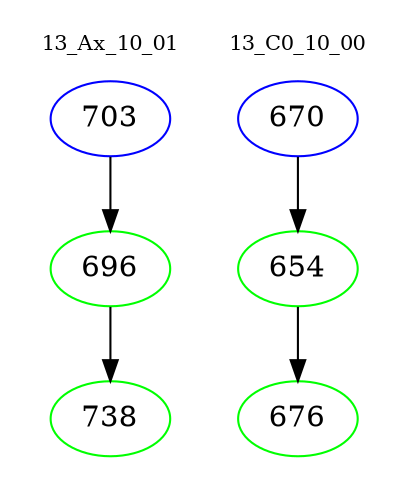 digraph{
subgraph cluster_0 {
color = white
label = "13_Ax_10_01";
fontsize=10;
T0_703 [label="703", color="blue"]
T0_703 -> T0_696 [color="black"]
T0_696 [label="696", color="green"]
T0_696 -> T0_738 [color="black"]
T0_738 [label="738", color="green"]
}
subgraph cluster_1 {
color = white
label = "13_C0_10_00";
fontsize=10;
T1_670 [label="670", color="blue"]
T1_670 -> T1_654 [color="black"]
T1_654 [label="654", color="green"]
T1_654 -> T1_676 [color="black"]
T1_676 [label="676", color="green"]
}
}
